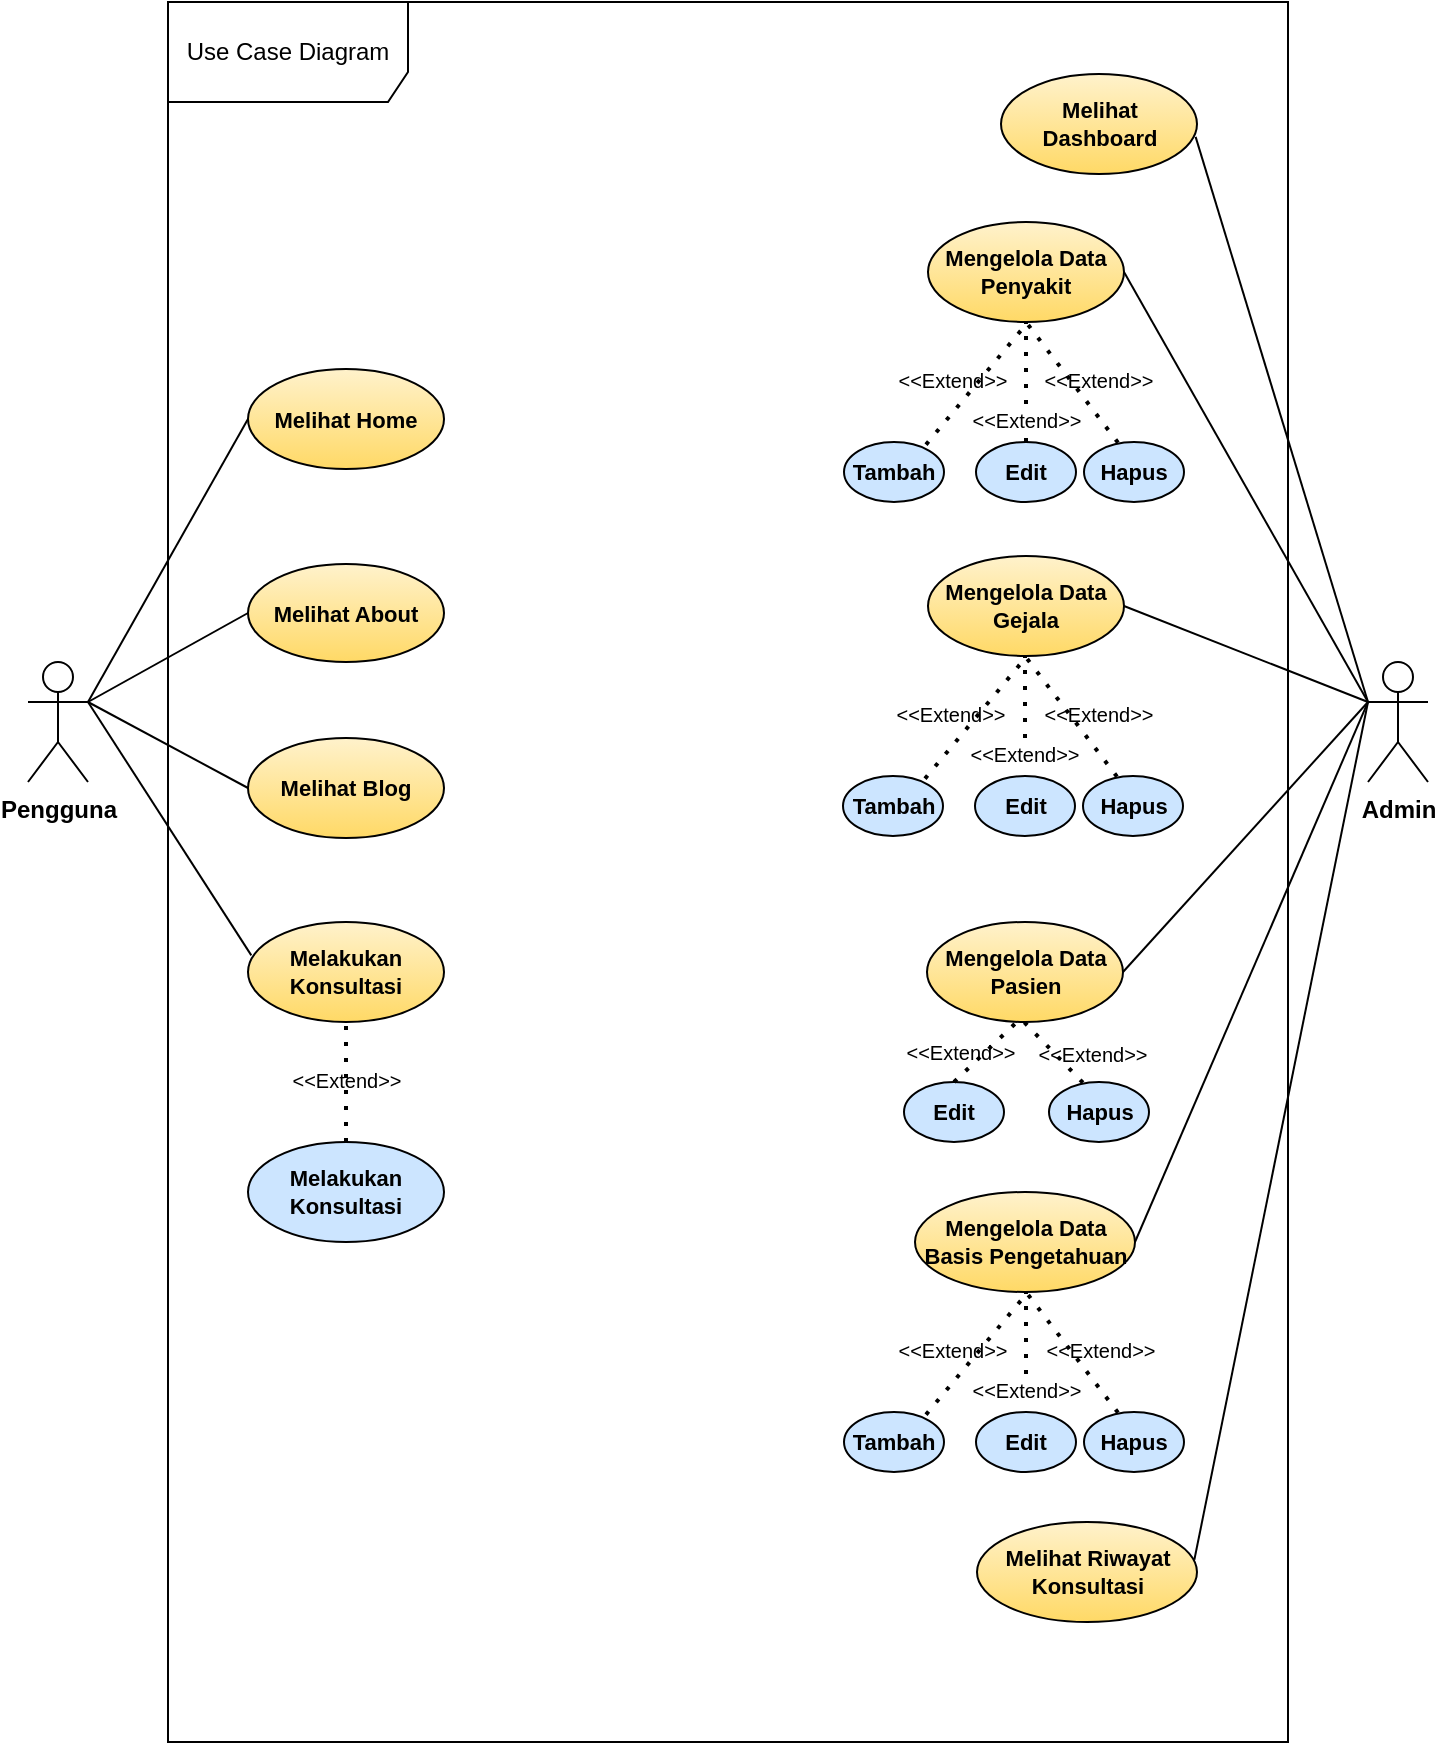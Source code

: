 <mxfile version="21.3.8" type="github" pages="2">
  <diagram name="Halaman-1" id="xa_9cUXO3RMpBKNxqR6e">
    <mxGraphModel dx="1272" dy="745" grid="1" gridSize="10" guides="1" tooltips="1" connect="1" arrows="1" fold="1" page="1" pageScale="1" pageWidth="827" pageHeight="1169" math="0" shadow="0">
      <root>
        <mxCell id="0" />
        <mxCell id="1" parent="0" />
        <mxCell id="5mGTaYzWhihR_Vn_aPCU-1" value="Use Case Diagram" style="shape=umlFrame;whiteSpace=wrap;html=1;pointerEvents=0;width=120;height=50;" vertex="1" parent="1">
          <mxGeometry x="120" y="180" width="560" height="870" as="geometry" />
        </mxCell>
        <mxCell id="5mGTaYzWhihR_Vn_aPCU-12" value="&lt;b&gt;Pengguna&lt;/b&gt;" style="shape=umlActor;verticalLabelPosition=bottom;verticalAlign=top;html=1;" vertex="1" parent="1">
          <mxGeometry x="50" y="510" width="30" height="60" as="geometry" />
        </mxCell>
        <mxCell id="5mGTaYzWhihR_Vn_aPCU-14" value="&lt;b&gt;Admin&lt;/b&gt;" style="shape=umlActor;verticalLabelPosition=bottom;verticalAlign=top;html=1;" vertex="1" parent="1">
          <mxGeometry x="720" y="510" width="30" height="60" as="geometry" />
        </mxCell>
        <mxCell id="5mGTaYzWhihR_Vn_aPCU-16" value="&lt;span style=&quot;font-size: 11px;&quot;&gt;Melihat Home&lt;/span&gt;" style="ellipse;whiteSpace=wrap;html=1;fillColor=#fff2cc;strokeColor=#000000;gradientColor=#ffd966;fontStyle=1;fontSize=11;" vertex="1" parent="1">
          <mxGeometry x="160" y="363.5" width="98" height="50" as="geometry" />
        </mxCell>
        <mxCell id="5mGTaYzWhihR_Vn_aPCU-19" value="Melakukan Konsultasi" style="ellipse;whiteSpace=wrap;html=1;align=center;fontStyle=1;fillColor=#fff2cc;strokeColor=#000000;gradientColor=#ffd966;fontSize=11;" vertex="1" parent="1">
          <mxGeometry x="160" y="640" width="98" height="50" as="geometry" />
        </mxCell>
        <mxCell id="5mGTaYzWhihR_Vn_aPCU-23" value="Melihat About" style="ellipse;whiteSpace=wrap;html=1;align=center;fontStyle=1;fillColor=#fff2cc;strokeColor=#000000;gradientColor=#ffd966;fontSize=11;" vertex="1" parent="1">
          <mxGeometry x="160" y="461" width="98" height="49" as="geometry" />
        </mxCell>
        <mxCell id="5mGTaYzWhihR_Vn_aPCU-24" value="Melihat Blog" style="ellipse;whiteSpace=wrap;html=1;align=center;fontStyle=1;fillColor=#fff2cc;strokeColor=#000000;gradientColor=#ffd966;fontSize=11;" vertex="1" parent="1">
          <mxGeometry x="160" y="548" width="98" height="50" as="geometry" />
        </mxCell>
        <mxCell id="5mGTaYzWhihR_Vn_aPCU-26" value="" style="endArrow=none;html=1;rounded=0;entryX=0;entryY=0.5;entryDx=0;entryDy=0;exitX=1;exitY=0.333;exitDx=0;exitDy=0;exitPerimeter=0;" edge="1" parent="1" source="5mGTaYzWhihR_Vn_aPCU-12" target="5mGTaYzWhihR_Vn_aPCU-16">
          <mxGeometry width="50" height="50" relative="1" as="geometry">
            <mxPoint x="90" y="530" as="sourcePoint" />
            <mxPoint x="140" y="480" as="targetPoint" />
          </mxGeometry>
        </mxCell>
        <mxCell id="5mGTaYzWhihR_Vn_aPCU-27" value="" style="endArrow=none;html=1;rounded=0;entryX=0;entryY=0.5;entryDx=0;entryDy=0;" edge="1" parent="1" target="5mGTaYzWhihR_Vn_aPCU-23">
          <mxGeometry width="50" height="50" relative="1" as="geometry">
            <mxPoint x="80" y="530" as="sourcePoint" />
            <mxPoint x="160" y="510" as="targetPoint" />
          </mxGeometry>
        </mxCell>
        <mxCell id="5mGTaYzWhihR_Vn_aPCU-28" value="" style="endArrow=none;html=1;rounded=0;entryX=0;entryY=0.5;entryDx=0;entryDy=0;" edge="1" parent="1" target="5mGTaYzWhihR_Vn_aPCU-24">
          <mxGeometry width="50" height="50" relative="1" as="geometry">
            <mxPoint x="80" y="530" as="sourcePoint" />
            <mxPoint x="190" y="610" as="targetPoint" />
          </mxGeometry>
        </mxCell>
        <mxCell id="5mGTaYzWhihR_Vn_aPCU-29" value="" style="endArrow=none;html=1;rounded=0;entryX=0.017;entryY=0.334;entryDx=0;entryDy=0;entryPerimeter=0;" edge="1" parent="1" target="5mGTaYzWhihR_Vn_aPCU-19">
          <mxGeometry width="50" height="50" relative="1" as="geometry">
            <mxPoint x="80" y="530" as="sourcePoint" />
            <mxPoint x="190" y="680" as="targetPoint" />
          </mxGeometry>
        </mxCell>
        <mxCell id="5mGTaYzWhihR_Vn_aPCU-31" value="Melakukan Konsultasi" style="ellipse;whiteSpace=wrap;html=1;align=center;fontStyle=1;fillColor=#cce5ff;strokeColor=#000000;fontSize=11;" vertex="1" parent="1">
          <mxGeometry x="160" y="750" width="98" height="50" as="geometry" />
        </mxCell>
        <mxCell id="5mGTaYzWhihR_Vn_aPCU-35" value="" style="endArrow=none;dashed=1;html=1;dashPattern=1 3;strokeWidth=2;rounded=0;entryX=0.5;entryY=1;entryDx=0;entryDy=0;exitX=0.5;exitY=0;exitDx=0;exitDy=0;" edge="1" parent="1" source="5mGTaYzWhihR_Vn_aPCU-31" target="5mGTaYzWhihR_Vn_aPCU-19">
          <mxGeometry width="50" height="50" relative="1" as="geometry">
            <mxPoint x="210" y="740" as="sourcePoint" />
            <mxPoint x="260" y="690" as="targetPoint" />
          </mxGeometry>
        </mxCell>
        <mxCell id="5mGTaYzWhihR_Vn_aPCU-37" value="&lt;font style=&quot;font-size: 10px;&quot;&gt;&amp;lt;&amp;lt;Extend&amp;gt;&amp;gt;&lt;/font&gt;" style="text;html=1;strokeColor=none;fillColor=none;align=center;verticalAlign=middle;whiteSpace=wrap;rounded=0;fontStyle=0;fontSize=10;" vertex="1" parent="1">
          <mxGeometry x="174.5" y="711" width="69" height="15" as="geometry" />
        </mxCell>
        <mxCell id="5mGTaYzWhihR_Vn_aPCU-38" value="&lt;span style=&quot;font-size: 11px;&quot;&gt;Melihat Dashboard&lt;/span&gt;" style="ellipse;whiteSpace=wrap;html=1;fillColor=#fff2cc;strokeColor=#000000;gradientColor=#ffd966;fontStyle=1;fontSize=11;" vertex="1" parent="1">
          <mxGeometry x="536.5" y="216" width="98" height="50" as="geometry" />
        </mxCell>
        <mxCell id="5mGTaYzWhihR_Vn_aPCU-39" value="&lt;span style=&quot;font-size: 11px;&quot;&gt;Melihat Riwayat Konsultasi&lt;/span&gt;" style="ellipse;whiteSpace=wrap;html=1;fillColor=#fff2cc;strokeColor=#000000;gradientColor=#ffd966;fontStyle=1;fontSize=11;" vertex="1" parent="1">
          <mxGeometry x="524.5" y="940" width="110" height="50" as="geometry" />
        </mxCell>
        <mxCell id="5mGTaYzWhihR_Vn_aPCU-40" value="&lt;span style=&quot;font-size: 11px;&quot;&gt;Mengelola Data Pasien&lt;br&gt;&lt;/span&gt;" style="ellipse;whiteSpace=wrap;html=1;fillColor=#fff2cc;strokeColor=#000000;gradientColor=#ffd966;fontStyle=1;fontSize=11;" vertex="1" parent="1">
          <mxGeometry x="499.5" y="640" width="98" height="50" as="geometry" />
        </mxCell>
        <mxCell id="5mGTaYzWhihR_Vn_aPCU-41" value="&lt;span style=&quot;font-size: 11px;&quot;&gt;Mengelola Data Penyakit&lt;br&gt;&lt;/span&gt;" style="ellipse;whiteSpace=wrap;html=1;fillColor=#fff2cc;strokeColor=#000000;gradientColor=#ffd966;fontStyle=1;fontSize=11;" vertex="1" parent="1">
          <mxGeometry x="500" y="290" width="98" height="50" as="geometry" />
        </mxCell>
        <mxCell id="5mGTaYzWhihR_Vn_aPCU-42" value="&lt;span style=&quot;font-size: 11px;&quot;&gt;Mengelola Data Gejala&lt;br&gt;&lt;/span&gt;" style="ellipse;whiteSpace=wrap;html=1;fillColor=#fff2cc;strokeColor=#000000;gradientColor=#ffd966;fontStyle=1;fontSize=11;" vertex="1" parent="1">
          <mxGeometry x="500" y="457" width="98" height="50" as="geometry" />
        </mxCell>
        <mxCell id="5mGTaYzWhihR_Vn_aPCU-43" value="&lt;span style=&quot;font-size: 11px;&quot;&gt;Mengelola Data Basis Pengetahuan&lt;br&gt;&lt;/span&gt;" style="ellipse;whiteSpace=wrap;html=1;fillColor=#fff2cc;strokeColor=#000000;gradientColor=#ffd966;fontStyle=1;fontSize=11;" vertex="1" parent="1">
          <mxGeometry x="493.5" y="775" width="110" height="50" as="geometry" />
        </mxCell>
        <mxCell id="5mGTaYzWhihR_Vn_aPCU-60" value="" style="endArrow=none;html=1;rounded=0;entryX=1;entryY=0.5;entryDx=0;entryDy=0;exitX=0;exitY=0.333;exitDx=0;exitDy=0;exitPerimeter=0;" edge="1" parent="1" source="5mGTaYzWhihR_Vn_aPCU-14" target="5mGTaYzWhihR_Vn_aPCU-41">
          <mxGeometry width="50" height="50" relative="1" as="geometry">
            <mxPoint x="580" y="475" as="sourcePoint" />
            <mxPoint x="702" y="370" as="targetPoint" />
          </mxGeometry>
        </mxCell>
        <mxCell id="5mGTaYzWhihR_Vn_aPCU-61" value="" style="endArrow=none;html=1;rounded=0;entryX=1;entryY=0.5;entryDx=0;entryDy=0;exitX=0;exitY=0.333;exitDx=0;exitDy=0;exitPerimeter=0;" edge="1" parent="1" source="5mGTaYzWhihR_Vn_aPCU-14" target="5mGTaYzWhihR_Vn_aPCU-42">
          <mxGeometry width="50" height="50" relative="1" as="geometry">
            <mxPoint x="720" y="430" as="sourcePoint" />
            <mxPoint x="608" y="325" as="targetPoint" />
          </mxGeometry>
        </mxCell>
        <mxCell id="5mGTaYzWhihR_Vn_aPCU-62" value="" style="endArrow=none;html=1;rounded=0;entryX=1;entryY=0.5;entryDx=0;entryDy=0;" edge="1" parent="1" target="5mGTaYzWhihR_Vn_aPCU-40">
          <mxGeometry width="50" height="50" relative="1" as="geometry">
            <mxPoint x="720" y="530" as="sourcePoint" />
            <mxPoint x="608" y="455" as="targetPoint" />
          </mxGeometry>
        </mxCell>
        <mxCell id="5mGTaYzWhihR_Vn_aPCU-63" value="" style="endArrow=none;html=1;rounded=0;entryX=1;entryY=0.5;entryDx=0;entryDy=0;exitX=0;exitY=0.333;exitDx=0;exitDy=0;exitPerimeter=0;" edge="1" parent="1" source="5mGTaYzWhihR_Vn_aPCU-14" target="5mGTaYzWhihR_Vn_aPCU-43">
          <mxGeometry width="50" height="50" relative="1" as="geometry">
            <mxPoint x="720" y="430" as="sourcePoint" />
            <mxPoint x="608" y="565" as="targetPoint" />
          </mxGeometry>
        </mxCell>
        <mxCell id="5mGTaYzWhihR_Vn_aPCU-69" value="Hapus" style="ellipse;whiteSpace=wrap;html=1;align=center;fontStyle=1;fillColor=#cce5ff;strokeColor=#000000;fontSize=11;" vertex="1" parent="1">
          <mxGeometry x="560.5" y="720" width="50" height="30" as="geometry" />
        </mxCell>
        <mxCell id="5mGTaYzWhihR_Vn_aPCU-72" value="Edit" style="ellipse;whiteSpace=wrap;html=1;align=center;fontStyle=1;fillColor=#cce5ff;strokeColor=#000000;fontSize=11;" vertex="1" parent="1">
          <mxGeometry x="488" y="720" width="50" height="30" as="geometry" />
        </mxCell>
        <mxCell id="5mGTaYzWhihR_Vn_aPCU-77" value="" style="endArrow=none;html=1;rounded=0;entryX=0.988;entryY=0.378;entryDx=0;entryDy=0;exitX=0;exitY=0.333;exitDx=0;exitDy=0;exitPerimeter=0;entryPerimeter=0;" edge="1" parent="1" source="5mGTaYzWhihR_Vn_aPCU-14" target="5mGTaYzWhihR_Vn_aPCU-39">
          <mxGeometry width="50" height="50" relative="1" as="geometry">
            <mxPoint x="720" y="430" as="sourcePoint" />
            <mxPoint x="614" y="675" as="targetPoint" />
          </mxGeometry>
        </mxCell>
        <mxCell id="5mGTaYzWhihR_Vn_aPCU-79" value="Hapus" style="ellipse;whiteSpace=wrap;html=1;align=center;fontStyle=1;fillColor=#cce5ff;strokeColor=#000000;fontSize=11;" vertex="1" parent="1">
          <mxGeometry x="578" y="400" width="50" height="30" as="geometry" />
        </mxCell>
        <mxCell id="5mGTaYzWhihR_Vn_aPCU-80" value="Edit" style="ellipse;whiteSpace=wrap;html=1;align=center;fontStyle=1;fillColor=#cce5ff;strokeColor=#000000;fontSize=11;" vertex="1" parent="1">
          <mxGeometry x="524" y="400" width="50" height="30" as="geometry" />
        </mxCell>
        <mxCell id="5mGTaYzWhihR_Vn_aPCU-81" value="Tambah" style="ellipse;whiteSpace=wrap;html=1;align=center;fontStyle=1;fillColor=#cce5ff;strokeColor=#000000;fontSize=11;" vertex="1" parent="1">
          <mxGeometry x="458" y="400" width="50" height="30" as="geometry" />
        </mxCell>
        <mxCell id="5mGTaYzWhihR_Vn_aPCU-85" value="" style="endArrow=none;html=1;rounded=0;entryX=0.993;entryY=0.629;entryDx=0;entryDy=0;entryPerimeter=0;" edge="1" parent="1" target="5mGTaYzWhihR_Vn_aPCU-38">
          <mxGeometry width="50" height="50" relative="1" as="geometry">
            <mxPoint x="720" y="530" as="sourcePoint" />
            <mxPoint x="608" y="325" as="targetPoint" />
          </mxGeometry>
        </mxCell>
        <mxCell id="5mGTaYzWhihR_Vn_aPCU-86" value="" style="endArrow=none;dashed=1;html=1;dashPattern=1 3;strokeWidth=2;rounded=0;exitX=0.82;exitY=0.044;exitDx=0;exitDy=0;exitPerimeter=0;" edge="1" parent="1" source="5mGTaYzWhihR_Vn_aPCU-81">
          <mxGeometry width="50" height="50" relative="1" as="geometry">
            <mxPoint x="460" y="320" as="sourcePoint" />
            <mxPoint x="550" y="340" as="targetPoint" />
          </mxGeometry>
        </mxCell>
        <mxCell id="5mGTaYzWhihR_Vn_aPCU-87" value="" style="endArrow=none;dashed=1;html=1;dashPattern=1 3;strokeWidth=2;rounded=0;entryX=0.5;entryY=1;entryDx=0;entryDy=0;exitX=0.5;exitY=0;exitDx=0;exitDy=0;" edge="1" parent="1" source="5mGTaYzWhihR_Vn_aPCU-90" target="5mGTaYzWhihR_Vn_aPCU-41">
          <mxGeometry width="50" height="50" relative="1" as="geometry">
            <mxPoint x="495" y="370" as="sourcePoint" />
            <mxPoint x="549" y="350" as="targetPoint" />
          </mxGeometry>
        </mxCell>
        <mxCell id="5mGTaYzWhihR_Vn_aPCU-88" value="" style="endArrow=none;dashed=1;html=1;dashPattern=1 3;strokeWidth=2;rounded=0;entryX=0.5;entryY=1;entryDx=0;entryDy=0;exitX=0.34;exitY=0.011;exitDx=0;exitDy=0;exitPerimeter=0;" edge="1" parent="1" source="5mGTaYzWhihR_Vn_aPCU-79" target="5mGTaYzWhihR_Vn_aPCU-41">
          <mxGeometry width="50" height="50" relative="1" as="geometry">
            <mxPoint x="495" y="370" as="sourcePoint" />
            <mxPoint x="549" y="350" as="targetPoint" />
          </mxGeometry>
        </mxCell>
        <mxCell id="5mGTaYzWhihR_Vn_aPCU-89" value="&lt;font style=&quot;font-size: 10px;&quot;&gt;&amp;lt;&amp;lt;Extend&amp;gt;&amp;gt;&lt;/font&gt;" style="text;html=1;strokeColor=none;fillColor=none;align=center;verticalAlign=middle;whiteSpace=wrap;rounded=0;fontStyle=0;fontSize=10;" vertex="1" parent="1">
          <mxGeometry x="477.5" y="361" width="69" height="15" as="geometry" />
        </mxCell>
        <mxCell id="5mGTaYzWhihR_Vn_aPCU-91" value="" style="endArrow=none;dashed=1;html=1;dashPattern=1 3;strokeWidth=2;rounded=0;entryX=0.5;entryY=1;entryDx=0;entryDy=0;exitX=0.5;exitY=0;exitDx=0;exitDy=0;" edge="1" parent="1" source="5mGTaYzWhihR_Vn_aPCU-80" target="5mGTaYzWhihR_Vn_aPCU-90">
          <mxGeometry width="50" height="50" relative="1" as="geometry">
            <mxPoint x="549" y="400" as="sourcePoint" />
            <mxPoint x="549" y="340" as="targetPoint" />
          </mxGeometry>
        </mxCell>
        <mxCell id="5mGTaYzWhihR_Vn_aPCU-90" value="&lt;font style=&quot;font-size: 10px;&quot;&gt;&amp;lt;&amp;lt;Extend&amp;gt;&amp;gt;&lt;/font&gt;" style="text;html=1;strokeColor=none;fillColor=none;align=center;verticalAlign=middle;whiteSpace=wrap;rounded=0;fontStyle=0;fontSize=10;" vertex="1" parent="1">
          <mxGeometry x="514.5" y="381" width="69" height="15" as="geometry" />
        </mxCell>
        <mxCell id="5mGTaYzWhihR_Vn_aPCU-92" value="&lt;font style=&quot;font-size: 10px;&quot;&gt;&amp;lt;&amp;lt;Extend&amp;gt;&amp;gt;&lt;/font&gt;" style="text;html=1;strokeColor=none;fillColor=none;align=center;verticalAlign=middle;whiteSpace=wrap;rounded=0;fontStyle=0;fontSize=10;" vertex="1" parent="1">
          <mxGeometry x="550.5" y="361" width="69" height="15" as="geometry" />
        </mxCell>
        <mxCell id="5mGTaYzWhihR_Vn_aPCU-93" value="Hapus" style="ellipse;whiteSpace=wrap;html=1;align=center;fontStyle=1;fillColor=#cce5ff;strokeColor=#000000;fontSize=11;" vertex="1" parent="1">
          <mxGeometry x="577.5" y="567" width="50" height="30" as="geometry" />
        </mxCell>
        <mxCell id="5mGTaYzWhihR_Vn_aPCU-94" value="Edit" style="ellipse;whiteSpace=wrap;html=1;align=center;fontStyle=1;fillColor=#cce5ff;strokeColor=#000000;fontSize=11;" vertex="1" parent="1">
          <mxGeometry x="523.5" y="567" width="50" height="30" as="geometry" />
        </mxCell>
        <mxCell id="5mGTaYzWhihR_Vn_aPCU-95" value="Tambah" style="ellipse;whiteSpace=wrap;html=1;align=center;fontStyle=1;fillColor=#cce5ff;strokeColor=#000000;fontSize=11;" vertex="1" parent="1">
          <mxGeometry x="457.5" y="567" width="50" height="30" as="geometry" />
        </mxCell>
        <mxCell id="5mGTaYzWhihR_Vn_aPCU-96" value="" style="endArrow=none;dashed=1;html=1;dashPattern=1 3;strokeWidth=2;rounded=0;exitX=0.82;exitY=0.044;exitDx=0;exitDy=0;exitPerimeter=0;" edge="1" parent="1" source="5mGTaYzWhihR_Vn_aPCU-95">
          <mxGeometry width="50" height="50" relative="1" as="geometry">
            <mxPoint x="459.5" y="487" as="sourcePoint" />
            <mxPoint x="549.5" y="507" as="targetPoint" />
          </mxGeometry>
        </mxCell>
        <mxCell id="5mGTaYzWhihR_Vn_aPCU-97" value="" style="endArrow=none;dashed=1;html=1;dashPattern=1 3;strokeWidth=2;rounded=0;entryX=0.5;entryY=1;entryDx=0;entryDy=0;exitX=0.5;exitY=0;exitDx=0;exitDy=0;" edge="1" parent="1" source="5mGTaYzWhihR_Vn_aPCU-100">
          <mxGeometry width="50" height="50" relative="1" as="geometry">
            <mxPoint x="494.5" y="537" as="sourcePoint" />
            <mxPoint x="548.5" y="507" as="targetPoint" />
          </mxGeometry>
        </mxCell>
        <mxCell id="5mGTaYzWhihR_Vn_aPCU-98" value="" style="endArrow=none;dashed=1;html=1;dashPattern=1 3;strokeWidth=2;rounded=0;entryX=0.5;entryY=1;entryDx=0;entryDy=0;exitX=0.34;exitY=0.011;exitDx=0;exitDy=0;exitPerimeter=0;" edge="1" parent="1" source="5mGTaYzWhihR_Vn_aPCU-93">
          <mxGeometry width="50" height="50" relative="1" as="geometry">
            <mxPoint x="494.5" y="537" as="sourcePoint" />
            <mxPoint x="548.5" y="507" as="targetPoint" />
          </mxGeometry>
        </mxCell>
        <mxCell id="5mGTaYzWhihR_Vn_aPCU-99" value="&lt;font style=&quot;font-size: 10px;&quot;&gt;&amp;lt;&amp;lt;Extend&amp;gt;&amp;gt;&lt;/font&gt;" style="text;html=1;strokeColor=none;fillColor=none;align=center;verticalAlign=middle;whiteSpace=wrap;rounded=0;fontStyle=0;fontSize=10;" vertex="1" parent="1">
          <mxGeometry x="477" y="528" width="69" height="15" as="geometry" />
        </mxCell>
        <mxCell id="5mGTaYzWhihR_Vn_aPCU-100" value="&lt;font style=&quot;font-size: 10px;&quot;&gt;&amp;lt;&amp;lt;Extend&amp;gt;&amp;gt;&lt;/font&gt;" style="text;html=1;strokeColor=none;fillColor=none;align=center;verticalAlign=middle;whiteSpace=wrap;rounded=0;fontStyle=0;fontSize=10;" vertex="1" parent="1">
          <mxGeometry x="514" y="548" width="69" height="15" as="geometry" />
        </mxCell>
        <mxCell id="5mGTaYzWhihR_Vn_aPCU-101" value="&lt;font style=&quot;font-size: 10px;&quot;&gt;&amp;lt;&amp;lt;Extend&amp;gt;&amp;gt;&lt;/font&gt;" style="text;html=1;strokeColor=none;fillColor=none;align=center;verticalAlign=middle;whiteSpace=wrap;rounded=0;fontStyle=0;fontSize=10;" vertex="1" parent="1">
          <mxGeometry x="551" y="528" width="69" height="15" as="geometry" />
        </mxCell>
        <mxCell id="5mGTaYzWhihR_Vn_aPCU-102" value="" style="endArrow=none;dashed=1;html=1;dashPattern=1 3;strokeWidth=2;rounded=0;entryX=0.5;entryY=1;entryDx=0;entryDy=0;exitX=0.339;exitY=0.011;exitDx=0;exitDy=0;exitPerimeter=0;" edge="1" parent="1" source="5mGTaYzWhihR_Vn_aPCU-69">
          <mxGeometry width="50" height="50" relative="1" as="geometry">
            <mxPoint x="574" y="711" as="sourcePoint" />
            <mxPoint x="548" y="690" as="targetPoint" />
          </mxGeometry>
        </mxCell>
        <mxCell id="5mGTaYzWhihR_Vn_aPCU-103" value="&lt;font style=&quot;font-size: 10px;&quot;&gt;&amp;lt;&amp;lt;Extend&amp;gt;&amp;gt;&lt;/font&gt;" style="text;html=1;strokeColor=none;fillColor=none;align=center;verticalAlign=middle;whiteSpace=wrap;rounded=0;fontStyle=0;fontSize=10;" vertex="1" parent="1">
          <mxGeometry x="548" y="698" width="69" height="15" as="geometry" />
        </mxCell>
        <mxCell id="5mGTaYzWhihR_Vn_aPCU-107" value="" style="endArrow=none;dashed=1;html=1;dashPattern=1 3;strokeWidth=2;rounded=0;entryX=0.45;entryY=1.016;entryDx=0;entryDy=0;exitX=0.5;exitY=0;exitDx=0;exitDy=0;entryPerimeter=0;" edge="1" parent="1" source="5mGTaYzWhihR_Vn_aPCU-72" target="5mGTaYzWhihR_Vn_aPCU-40">
          <mxGeometry width="50" height="50" relative="1" as="geometry">
            <mxPoint x="474.5" y="710" as="sourcePoint" />
            <mxPoint x="445.5" y="680" as="targetPoint" />
          </mxGeometry>
        </mxCell>
        <mxCell id="5mGTaYzWhihR_Vn_aPCU-108" value="&lt;font style=&quot;font-size: 10px;&quot;&gt;&amp;lt;&amp;lt;Extend&amp;gt;&amp;gt;&lt;/font&gt;" style="text;html=1;strokeColor=none;fillColor=none;align=center;verticalAlign=middle;whiteSpace=wrap;rounded=0;fontStyle=0;fontSize=10;" vertex="1" parent="1">
          <mxGeometry x="480.5" y="699" width="71" height="12" as="geometry" />
        </mxCell>
        <mxCell id="5mGTaYzWhihR_Vn_aPCU-109" value="Hapus" style="ellipse;whiteSpace=wrap;html=1;align=center;fontStyle=1;fillColor=#cce5ff;strokeColor=#000000;fontSize=11;" vertex="1" parent="1">
          <mxGeometry x="578" y="885" width="50" height="30" as="geometry" />
        </mxCell>
        <mxCell id="5mGTaYzWhihR_Vn_aPCU-110" value="Edit" style="ellipse;whiteSpace=wrap;html=1;align=center;fontStyle=1;fillColor=#cce5ff;strokeColor=#000000;fontSize=11;" vertex="1" parent="1">
          <mxGeometry x="524" y="885" width="50" height="30" as="geometry" />
        </mxCell>
        <mxCell id="5mGTaYzWhihR_Vn_aPCU-111" value="Tambah" style="ellipse;whiteSpace=wrap;html=1;align=center;fontStyle=1;fillColor=#cce5ff;strokeColor=#000000;fontSize=11;" vertex="1" parent="1">
          <mxGeometry x="458" y="885" width="50" height="30" as="geometry" />
        </mxCell>
        <mxCell id="5mGTaYzWhihR_Vn_aPCU-112" value="" style="endArrow=none;dashed=1;html=1;dashPattern=1 3;strokeWidth=2;rounded=0;exitX=0.82;exitY=0.044;exitDx=0;exitDy=0;exitPerimeter=0;" edge="1" parent="1" source="5mGTaYzWhihR_Vn_aPCU-111">
          <mxGeometry width="50" height="50" relative="1" as="geometry">
            <mxPoint x="460" y="805" as="sourcePoint" />
            <mxPoint x="550" y="825" as="targetPoint" />
          </mxGeometry>
        </mxCell>
        <mxCell id="5mGTaYzWhihR_Vn_aPCU-113" value="" style="endArrow=none;dashed=1;html=1;dashPattern=1 3;strokeWidth=2;rounded=0;entryX=0.5;entryY=1;entryDx=0;entryDy=0;exitX=0.5;exitY=0;exitDx=0;exitDy=0;" edge="1" parent="1" source="5mGTaYzWhihR_Vn_aPCU-116">
          <mxGeometry width="50" height="50" relative="1" as="geometry">
            <mxPoint x="495" y="855" as="sourcePoint" />
            <mxPoint x="549" y="825" as="targetPoint" />
          </mxGeometry>
        </mxCell>
        <mxCell id="5mGTaYzWhihR_Vn_aPCU-114" value="" style="endArrow=none;dashed=1;html=1;dashPattern=1 3;strokeWidth=2;rounded=0;entryX=0.5;entryY=1;entryDx=0;entryDy=0;exitX=0.34;exitY=0.011;exitDx=0;exitDy=0;exitPerimeter=0;" edge="1" parent="1" source="5mGTaYzWhihR_Vn_aPCU-109">
          <mxGeometry width="50" height="50" relative="1" as="geometry">
            <mxPoint x="495" y="855" as="sourcePoint" />
            <mxPoint x="549" y="825" as="targetPoint" />
          </mxGeometry>
        </mxCell>
        <mxCell id="5mGTaYzWhihR_Vn_aPCU-115" value="&lt;font style=&quot;font-size: 10px;&quot;&gt;&amp;lt;&amp;lt;Extend&amp;gt;&amp;gt;&lt;/font&gt;" style="text;html=1;strokeColor=none;fillColor=none;align=center;verticalAlign=middle;whiteSpace=wrap;rounded=0;fontStyle=0;fontSize=10;" vertex="1" parent="1">
          <mxGeometry x="477.5" y="846" width="69" height="15" as="geometry" />
        </mxCell>
        <mxCell id="5mGTaYzWhihR_Vn_aPCU-116" value="&lt;font style=&quot;font-size: 10px;&quot;&gt;&amp;lt;&amp;lt;Extend&amp;gt;&amp;gt;&lt;/font&gt;" style="text;html=1;strokeColor=none;fillColor=none;align=center;verticalAlign=middle;whiteSpace=wrap;rounded=0;fontStyle=0;fontSize=10;" vertex="1" parent="1">
          <mxGeometry x="514.5" y="866" width="69" height="15" as="geometry" />
        </mxCell>
        <mxCell id="5mGTaYzWhihR_Vn_aPCU-117" value="&lt;font style=&quot;font-size: 10px;&quot;&gt;&amp;lt;&amp;lt;Extend&amp;gt;&amp;gt;&lt;/font&gt;" style="text;html=1;strokeColor=none;fillColor=none;align=center;verticalAlign=middle;whiteSpace=wrap;rounded=0;fontStyle=0;fontSize=10;" vertex="1" parent="1">
          <mxGeometry x="551.5" y="846" width="69" height="15" as="geometry" />
        </mxCell>
      </root>
    </mxGraphModel>
  </diagram>
  <diagram id="iMd1nDzgr6FXD8jWt2x9" name="Halaman-2">
    <mxGraphModel dx="954" dy="616" grid="1" gridSize="10" guides="1" tooltips="1" connect="1" arrows="1" fold="1" page="1" pageScale="1" pageWidth="827" pageHeight="1169" math="0" shadow="0">
      <root>
        <mxCell id="0" />
        <mxCell id="1" parent="0" />
      </root>
    </mxGraphModel>
  </diagram>
</mxfile>
